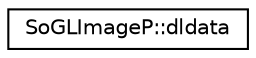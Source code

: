 digraph "Graphical Class Hierarchy"
{
 // LATEX_PDF_SIZE
  edge [fontname="Helvetica",fontsize="10",labelfontname="Helvetica",labelfontsize="10"];
  node [fontname="Helvetica",fontsize="10",shape=record];
  rankdir="LR";
  Node0 [label="SoGLImageP::dldata",height=0.2,width=0.4,color="black", fillcolor="white", style="filled",URL="$classSoGLImageP_1_1dldata.html",tooltip=" "];
}
